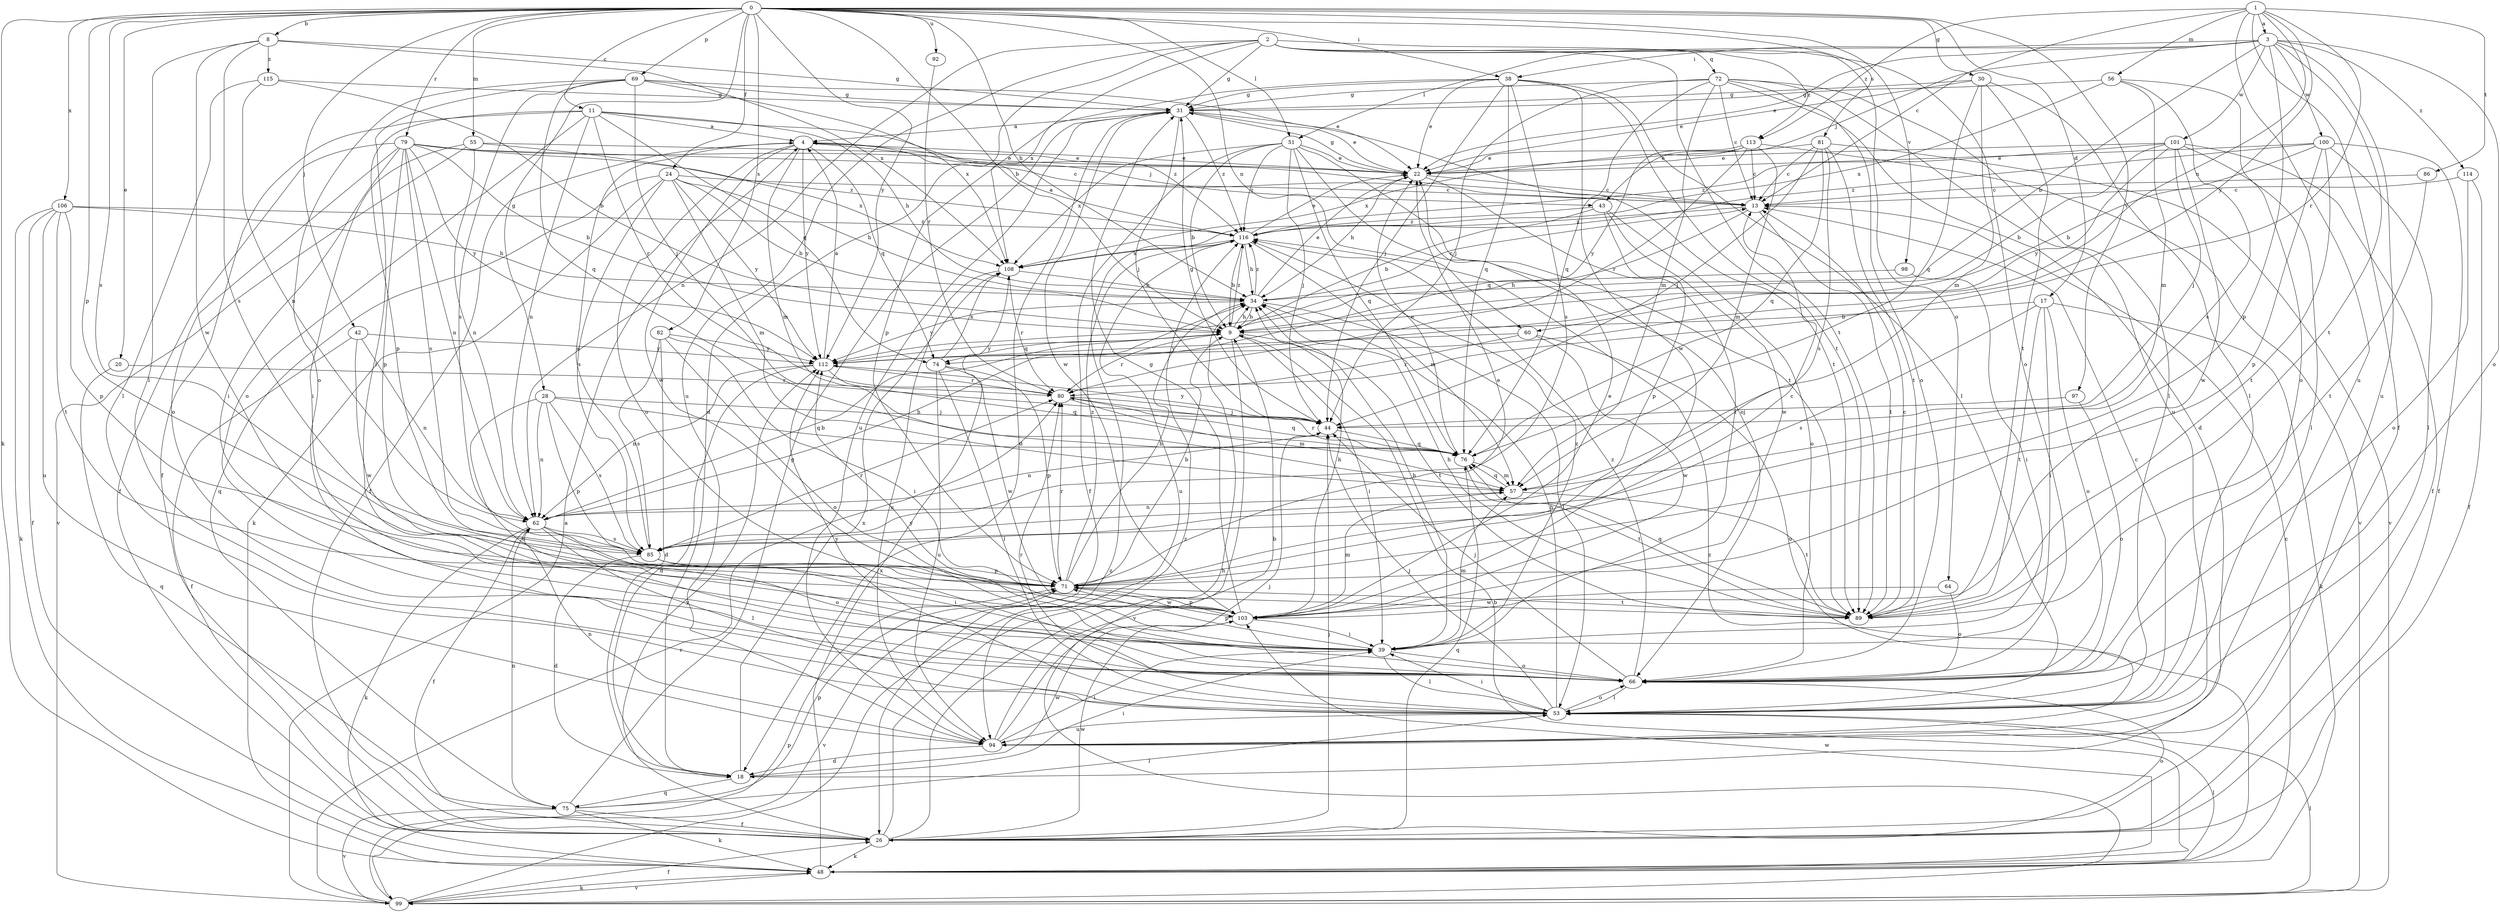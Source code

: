 strict digraph  {
0;
1;
2;
3;
4;
8;
9;
11;
13;
17;
18;
20;
22;
24;
26;
28;
30;
31;
34;
38;
39;
42;
43;
44;
48;
51;
53;
55;
56;
57;
60;
62;
64;
66;
69;
71;
72;
74;
75;
76;
79;
80;
81;
82;
85;
86;
89;
92;
94;
97;
98;
99;
100;
101;
103;
106;
108;
112;
113;
114;
115;
116;
0 -> 8  [label=b];
0 -> 9  [label=b];
0 -> 11  [label=c];
0 -> 17  [label=d];
0 -> 20  [label=e];
0 -> 24  [label=f];
0 -> 28  [label=g];
0 -> 30  [label=g];
0 -> 34  [label=h];
0 -> 38  [label=i];
0 -> 42  [label=j];
0 -> 48  [label=k];
0 -> 51  [label=l];
0 -> 55  [label=m];
0 -> 60  [label=n];
0 -> 69  [label=p];
0 -> 71  [label=p];
0 -> 79  [label=r];
0 -> 81  [label=s];
0 -> 82  [label=s];
0 -> 85  [label=s];
0 -> 92  [label=u];
0 -> 97  [label=v];
0 -> 98  [label=v];
0 -> 106  [label=x];
0 -> 112  [label=y];
1 -> 3  [label=a];
1 -> 13  [label=c];
1 -> 26  [label=f];
1 -> 56  [label=m];
1 -> 60  [label=n];
1 -> 80  [label=r];
1 -> 86  [label=t];
1 -> 94  [label=u];
1 -> 112  [label=y];
1 -> 113  [label=z];
2 -> 18  [label=d];
2 -> 31  [label=g];
2 -> 62  [label=n];
2 -> 64  [label=o];
2 -> 66  [label=o];
2 -> 72  [label=q];
2 -> 89  [label=t];
2 -> 94  [label=u];
2 -> 108  [label=x];
2 -> 113  [label=z];
3 -> 9  [label=b];
3 -> 22  [label=e];
3 -> 38  [label=i];
3 -> 43  [label=j];
3 -> 51  [label=l];
3 -> 66  [label=o];
3 -> 71  [label=p];
3 -> 89  [label=t];
3 -> 94  [label=u];
3 -> 100  [label=w];
3 -> 101  [label=w];
3 -> 114  [label=z];
4 -> 22  [label=e];
4 -> 26  [label=f];
4 -> 43  [label=j];
4 -> 57  [label=m];
4 -> 66  [label=o];
4 -> 74  [label=q];
4 -> 103  [label=w];
4 -> 112  [label=y];
8 -> 31  [label=g];
8 -> 53  [label=l];
8 -> 85  [label=s];
8 -> 103  [label=w];
8 -> 108  [label=x];
8 -> 115  [label=z];
9 -> 34  [label=h];
9 -> 39  [label=i];
9 -> 74  [label=q];
9 -> 80  [label=r];
9 -> 89  [label=t];
9 -> 99  [label=v];
9 -> 112  [label=y];
9 -> 116  [label=z];
11 -> 4  [label=a];
11 -> 26  [label=f];
11 -> 34  [label=h];
11 -> 62  [label=n];
11 -> 66  [label=o];
11 -> 71  [label=p];
11 -> 74  [label=q];
11 -> 80  [label=r];
11 -> 116  [label=z];
13 -> 4  [label=a];
13 -> 74  [label=q];
13 -> 89  [label=t];
13 -> 116  [label=z];
17 -> 9  [label=b];
17 -> 39  [label=i];
17 -> 48  [label=k];
17 -> 66  [label=o];
17 -> 85  [label=s];
17 -> 89  [label=t];
18 -> 39  [label=i];
18 -> 75  [label=q];
18 -> 103  [label=w];
18 -> 108  [label=x];
20 -> 75  [label=q];
20 -> 80  [label=r];
22 -> 13  [label=c];
22 -> 31  [label=g];
22 -> 34  [label=h];
22 -> 39  [label=i];
24 -> 9  [label=b];
24 -> 13  [label=c];
24 -> 34  [label=h];
24 -> 48  [label=k];
24 -> 57  [label=m];
24 -> 75  [label=q];
24 -> 85  [label=s];
24 -> 112  [label=y];
26 -> 34  [label=h];
26 -> 44  [label=j];
26 -> 48  [label=k];
26 -> 66  [label=o];
26 -> 76  [label=q];
26 -> 103  [label=w];
26 -> 112  [label=y];
26 -> 116  [label=z];
28 -> 44  [label=j];
28 -> 62  [label=n];
28 -> 66  [label=o];
28 -> 71  [label=p];
28 -> 76  [label=q];
28 -> 85  [label=s];
30 -> 22  [label=e];
30 -> 31  [label=g];
30 -> 53  [label=l];
30 -> 57  [label=m];
30 -> 76  [label=q];
30 -> 89  [label=t];
31 -> 4  [label=a];
31 -> 18  [label=d];
31 -> 22  [label=e];
31 -> 44  [label=j];
31 -> 89  [label=t];
31 -> 94  [label=u];
31 -> 103  [label=w];
31 -> 116  [label=z];
34 -> 9  [label=b];
34 -> 13  [label=c];
34 -> 22  [label=e];
34 -> 53  [label=l];
34 -> 112  [label=y];
34 -> 116  [label=z];
38 -> 22  [label=e];
38 -> 31  [label=g];
38 -> 44  [label=j];
38 -> 53  [label=l];
38 -> 71  [label=p];
38 -> 76  [label=q];
38 -> 85  [label=s];
38 -> 89  [label=t];
38 -> 103  [label=w];
39 -> 34  [label=h];
39 -> 53  [label=l];
39 -> 57  [label=m];
39 -> 66  [label=o];
39 -> 71  [label=p];
39 -> 116  [label=z];
42 -> 26  [label=f];
42 -> 62  [label=n];
42 -> 103  [label=w];
42 -> 112  [label=y];
43 -> 9  [label=b];
43 -> 66  [label=o];
43 -> 71  [label=p];
43 -> 103  [label=w];
43 -> 116  [label=z];
44 -> 31  [label=g];
44 -> 62  [label=n];
44 -> 76  [label=q];
44 -> 112  [label=y];
48 -> 9  [label=b];
48 -> 13  [label=c];
48 -> 53  [label=l];
48 -> 99  [label=v];
48 -> 103  [label=w];
48 -> 108  [label=x];
48 -> 116  [label=z];
51 -> 9  [label=b];
51 -> 22  [label=e];
51 -> 26  [label=f];
51 -> 44  [label=j];
51 -> 66  [label=o];
51 -> 76  [label=q];
51 -> 89  [label=t];
51 -> 108  [label=x];
51 -> 116  [label=z];
53 -> 13  [label=c];
53 -> 34  [label=h];
53 -> 39  [label=i];
53 -> 44  [label=j];
53 -> 66  [label=o];
53 -> 80  [label=r];
53 -> 94  [label=u];
53 -> 112  [label=y];
55 -> 22  [label=e];
55 -> 39  [label=i];
55 -> 62  [label=n];
55 -> 99  [label=v];
55 -> 108  [label=x];
56 -> 31  [label=g];
56 -> 57  [label=m];
56 -> 66  [label=o];
56 -> 85  [label=s];
56 -> 108  [label=x];
57 -> 62  [label=n];
57 -> 76  [label=q];
57 -> 89  [label=t];
60 -> 80  [label=r];
60 -> 94  [label=u];
60 -> 103  [label=w];
60 -> 112  [label=y];
62 -> 9  [label=b];
62 -> 26  [label=f];
62 -> 34  [label=h];
62 -> 48  [label=k];
62 -> 53  [label=l];
62 -> 66  [label=o];
62 -> 85  [label=s];
64 -> 66  [label=o];
64 -> 103  [label=w];
66 -> 44  [label=j];
66 -> 53  [label=l];
66 -> 112  [label=y];
66 -> 116  [label=z];
69 -> 22  [label=e];
69 -> 31  [label=g];
69 -> 39  [label=i];
69 -> 44  [label=j];
69 -> 66  [label=o];
69 -> 76  [label=q];
69 -> 85  [label=s];
69 -> 108  [label=x];
71 -> 9  [label=b];
71 -> 13  [label=c];
71 -> 22  [label=e];
71 -> 34  [label=h];
71 -> 80  [label=r];
71 -> 89  [label=t];
71 -> 99  [label=v];
71 -> 103  [label=w];
71 -> 116  [label=z];
72 -> 13  [label=c];
72 -> 18  [label=d];
72 -> 31  [label=g];
72 -> 44  [label=j];
72 -> 53  [label=l];
72 -> 57  [label=m];
72 -> 66  [label=o];
72 -> 76  [label=q];
72 -> 94  [label=u];
74 -> 53  [label=l];
74 -> 71  [label=p];
74 -> 94  [label=u];
74 -> 103  [label=w];
74 -> 108  [label=x];
75 -> 26  [label=f];
75 -> 31  [label=g];
75 -> 48  [label=k];
75 -> 53  [label=l];
75 -> 62  [label=n];
75 -> 71  [label=p];
75 -> 99  [label=v];
76 -> 22  [label=e];
76 -> 57  [label=m];
76 -> 80  [label=r];
76 -> 89  [label=t];
79 -> 9  [label=b];
79 -> 13  [label=c];
79 -> 22  [label=e];
79 -> 26  [label=f];
79 -> 39  [label=i];
79 -> 62  [label=n];
79 -> 66  [label=o];
79 -> 71  [label=p];
79 -> 85  [label=s];
79 -> 112  [label=y];
79 -> 116  [label=z];
80 -> 44  [label=j];
80 -> 57  [label=m];
80 -> 76  [label=q];
81 -> 13  [label=c];
81 -> 22  [label=e];
81 -> 44  [label=j];
81 -> 76  [label=q];
81 -> 85  [label=s];
81 -> 89  [label=t];
81 -> 99  [label=v];
82 -> 18  [label=d];
82 -> 39  [label=i];
82 -> 66  [label=o];
82 -> 85  [label=s];
82 -> 112  [label=y];
85 -> 4  [label=a];
85 -> 18  [label=d];
85 -> 39  [label=i];
85 -> 71  [label=p];
85 -> 80  [label=r];
86 -> 13  [label=c];
86 -> 89  [label=t];
89 -> 13  [label=c];
89 -> 34  [label=h];
89 -> 76  [label=q];
92 -> 80  [label=r];
94 -> 9  [label=b];
94 -> 18  [label=d];
94 -> 39  [label=i];
94 -> 44  [label=j];
94 -> 62  [label=n];
97 -> 44  [label=j];
97 -> 66  [label=o];
98 -> 34  [label=h];
98 -> 39  [label=i];
99 -> 4  [label=a];
99 -> 26  [label=f];
99 -> 48  [label=k];
99 -> 53  [label=l];
99 -> 71  [label=p];
99 -> 80  [label=r];
99 -> 116  [label=z];
100 -> 9  [label=b];
100 -> 22  [label=e];
100 -> 26  [label=f];
100 -> 53  [label=l];
100 -> 71  [label=p];
100 -> 89  [label=t];
100 -> 116  [label=z];
101 -> 9  [label=b];
101 -> 22  [label=e];
101 -> 26  [label=f];
101 -> 44  [label=j];
101 -> 53  [label=l];
101 -> 103  [label=w];
101 -> 112  [label=y];
101 -> 116  [label=z];
103 -> 22  [label=e];
103 -> 31  [label=g];
103 -> 34  [label=h];
103 -> 39  [label=i];
103 -> 57  [label=m];
103 -> 71  [label=p];
106 -> 26  [label=f];
106 -> 34  [label=h];
106 -> 48  [label=k];
106 -> 71  [label=p];
106 -> 89  [label=t];
106 -> 94  [label=u];
106 -> 116  [label=z];
108 -> 34  [label=h];
108 -> 80  [label=r];
108 -> 94  [label=u];
112 -> 4  [label=a];
112 -> 18  [label=d];
112 -> 62  [label=n];
112 -> 76  [label=q];
112 -> 80  [label=r];
113 -> 13  [label=c];
113 -> 22  [label=e];
113 -> 57  [label=m];
113 -> 80  [label=r];
113 -> 99  [label=v];
113 -> 108  [label=x];
113 -> 112  [label=y];
114 -> 13  [label=c];
114 -> 26  [label=f];
114 -> 66  [label=o];
115 -> 9  [label=b];
115 -> 31  [label=g];
115 -> 53  [label=l];
115 -> 62  [label=n];
116 -> 4  [label=a];
116 -> 9  [label=b];
116 -> 22  [label=e];
116 -> 34  [label=h];
116 -> 57  [label=m];
116 -> 94  [label=u];
116 -> 108  [label=x];
}
